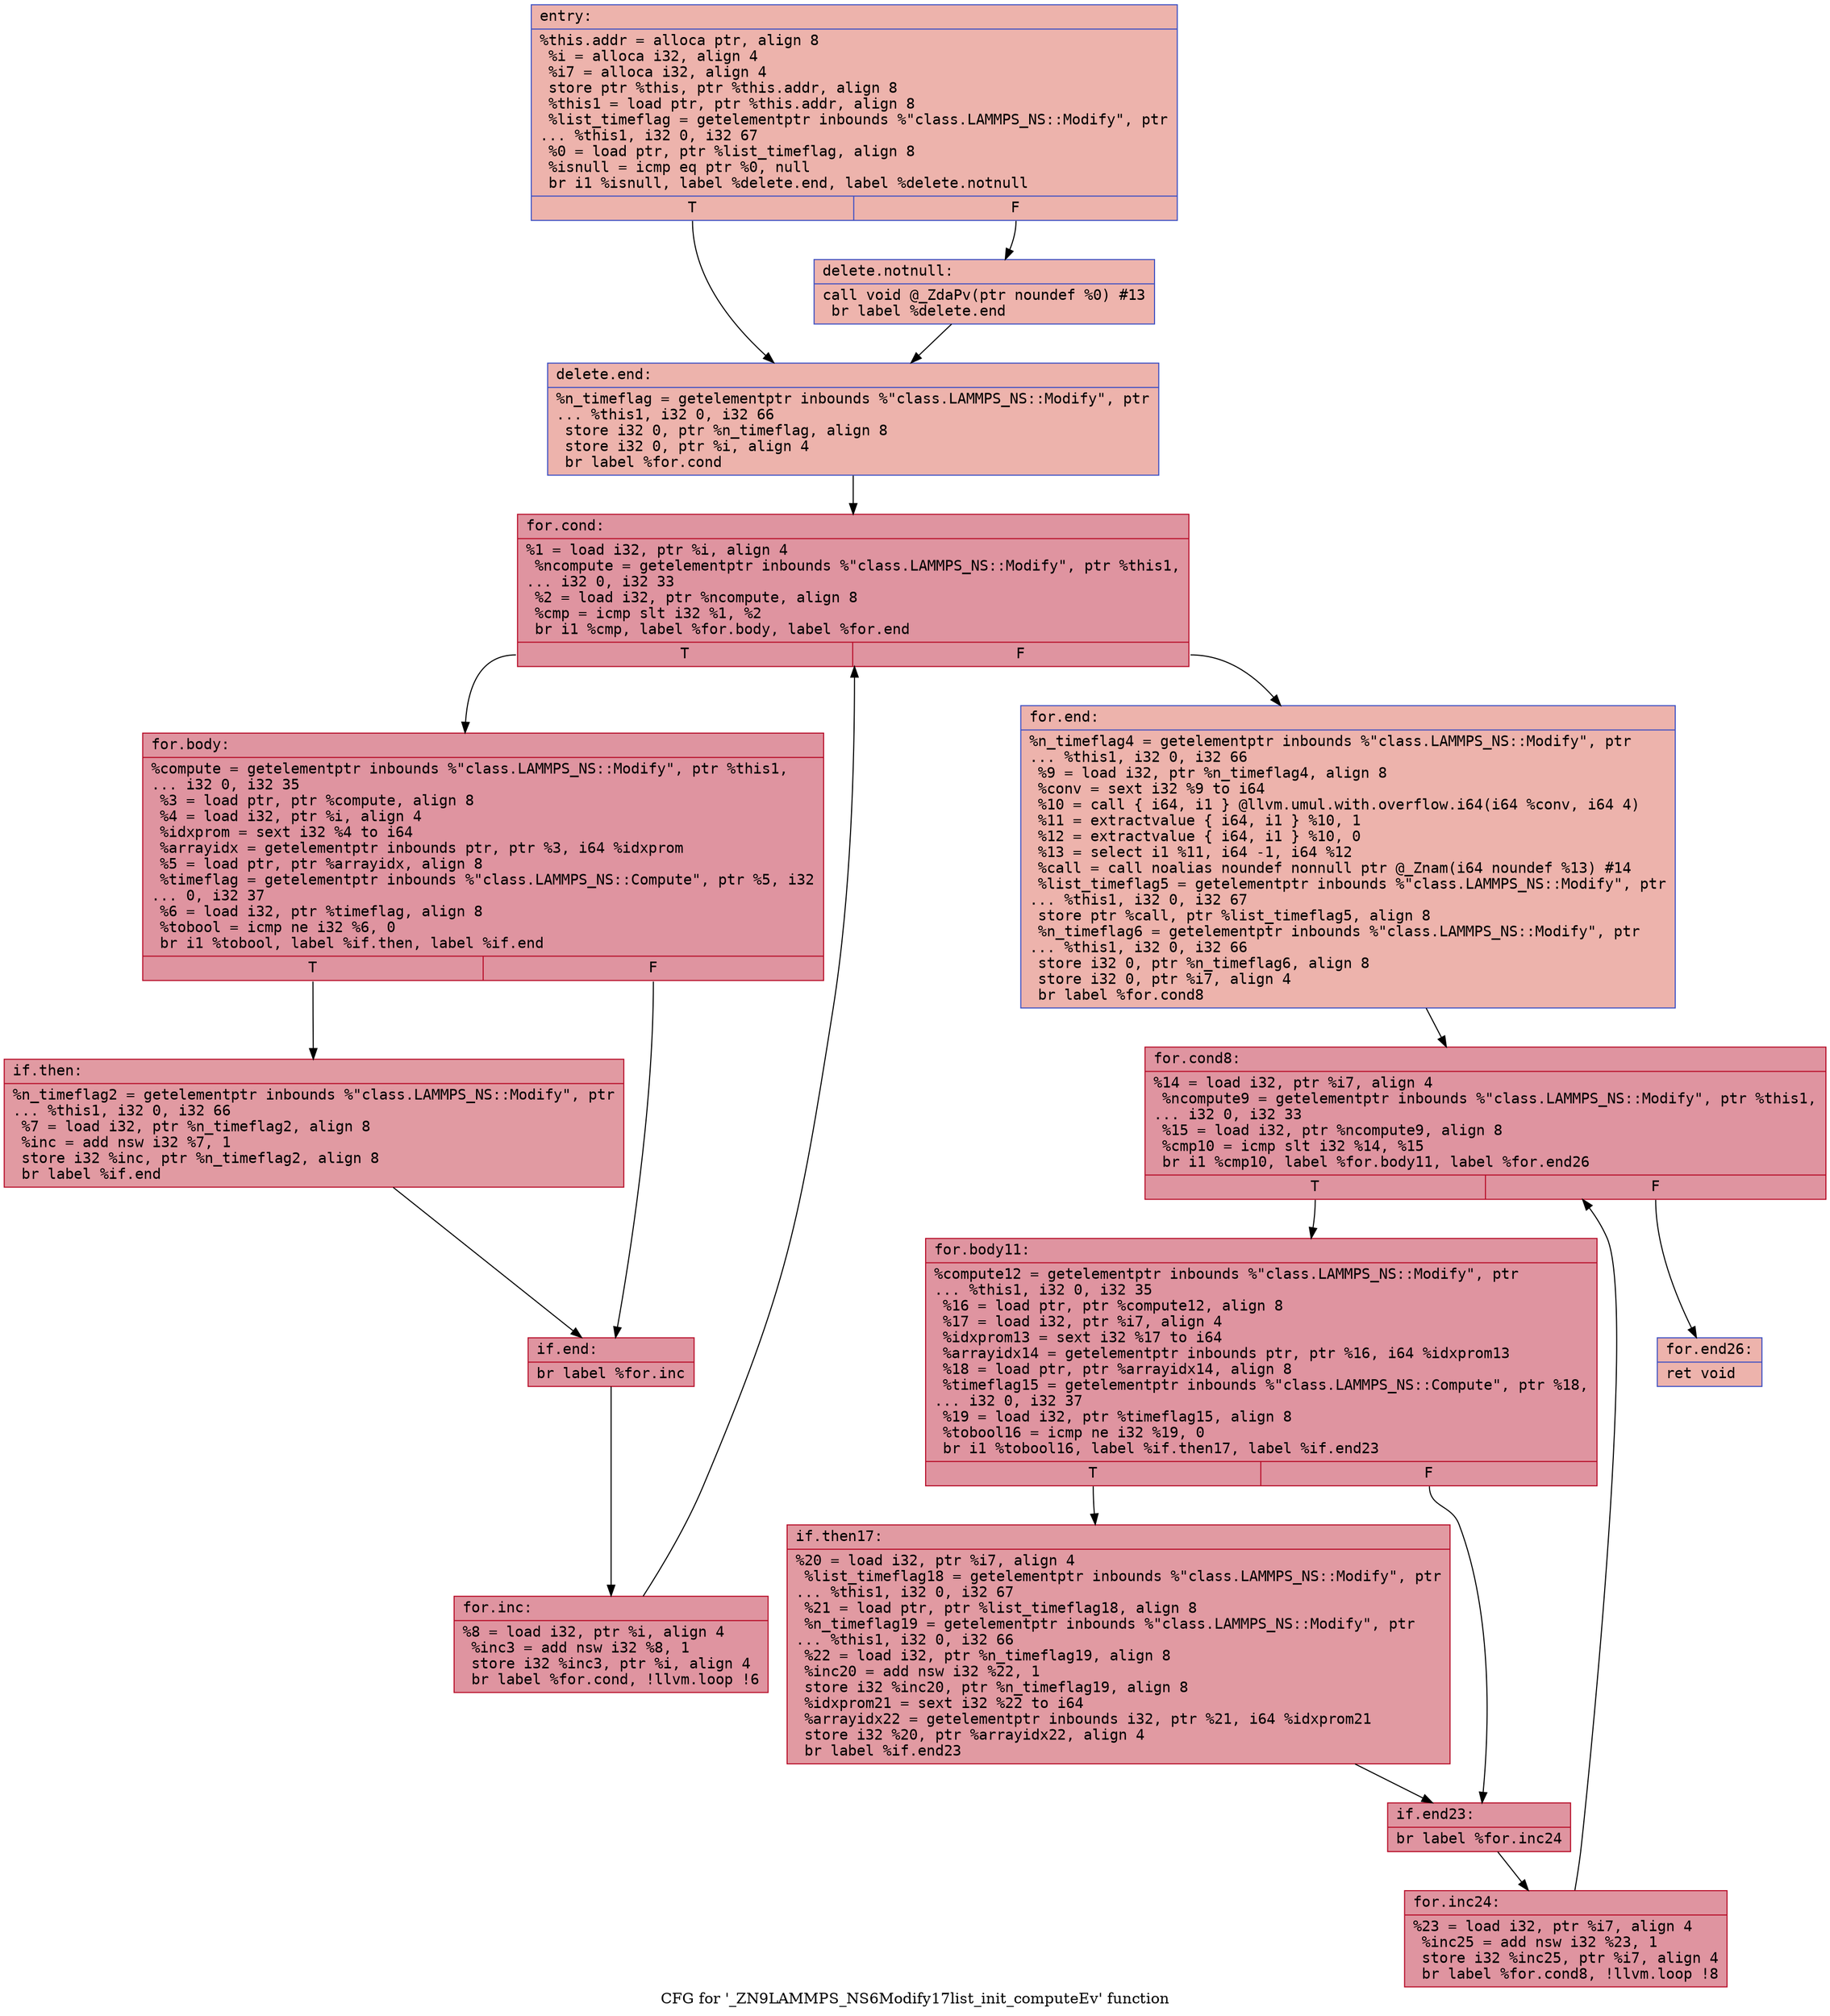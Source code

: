 digraph "CFG for '_ZN9LAMMPS_NS6Modify17list_init_computeEv' function" {
	label="CFG for '_ZN9LAMMPS_NS6Modify17list_init_computeEv' function";

	Node0x561f16299d00 [shape=record,color="#3d50c3ff", style=filled, fillcolor="#d6524470" fontname="Courier",label="{entry:\l|  %this.addr = alloca ptr, align 8\l  %i = alloca i32, align 4\l  %i7 = alloca i32, align 4\l  store ptr %this, ptr %this.addr, align 8\l  %this1 = load ptr, ptr %this.addr, align 8\l  %list_timeflag = getelementptr inbounds %\"class.LAMMPS_NS::Modify\", ptr\l... %this1, i32 0, i32 67\l  %0 = load ptr, ptr %list_timeflag, align 8\l  %isnull = icmp eq ptr %0, null\l  br i1 %isnull, label %delete.end, label %delete.notnull\l|{<s0>T|<s1>F}}"];
	Node0x561f16299d00:s0 -> Node0x561f1629a200[tooltip="entry -> delete.end\nProbability 37.50%" ];
	Node0x561f16299d00:s1 -> Node0x561f1629a280[tooltip="entry -> delete.notnull\nProbability 62.50%" ];
	Node0x561f1629a280 [shape=record,color="#3d50c3ff", style=filled, fillcolor="#d8564670" fontname="Courier",label="{delete.notnull:\l|  call void @_ZdaPv(ptr noundef %0) #13\l  br label %delete.end\l}"];
	Node0x561f1629a280 -> Node0x561f1629a200[tooltip="delete.notnull -> delete.end\nProbability 100.00%" ];
	Node0x561f1629a200 [shape=record,color="#3d50c3ff", style=filled, fillcolor="#d6524470" fontname="Courier",label="{delete.end:\l|  %n_timeflag = getelementptr inbounds %\"class.LAMMPS_NS::Modify\", ptr\l... %this1, i32 0, i32 66\l  store i32 0, ptr %n_timeflag, align 8\l  store i32 0, ptr %i, align 4\l  br label %for.cond\l}"];
	Node0x561f1629a200 -> Node0x561f1629a780[tooltip="delete.end -> for.cond\nProbability 100.00%" ];
	Node0x561f1629a780 [shape=record,color="#b70d28ff", style=filled, fillcolor="#b70d2870" fontname="Courier",label="{for.cond:\l|  %1 = load i32, ptr %i, align 4\l  %ncompute = getelementptr inbounds %\"class.LAMMPS_NS::Modify\", ptr %this1,\l... i32 0, i32 33\l  %2 = load i32, ptr %ncompute, align 8\l  %cmp = icmp slt i32 %1, %2\l  br i1 %cmp, label %for.body, label %for.end\l|{<s0>T|<s1>F}}"];
	Node0x561f1629a780:s0 -> Node0x561f16299c80[tooltip="for.cond -> for.body\nProbability 96.88%" ];
	Node0x561f1629a780:s1 -> Node0x561f1629ac40[tooltip="for.cond -> for.end\nProbability 3.12%" ];
	Node0x561f16299c80 [shape=record,color="#b70d28ff", style=filled, fillcolor="#b70d2870" fontname="Courier",label="{for.body:\l|  %compute = getelementptr inbounds %\"class.LAMMPS_NS::Modify\", ptr %this1,\l... i32 0, i32 35\l  %3 = load ptr, ptr %compute, align 8\l  %4 = load i32, ptr %i, align 4\l  %idxprom = sext i32 %4 to i64\l  %arrayidx = getelementptr inbounds ptr, ptr %3, i64 %idxprom\l  %5 = load ptr, ptr %arrayidx, align 8\l  %timeflag = getelementptr inbounds %\"class.LAMMPS_NS::Compute\", ptr %5, i32\l... 0, i32 37\l  %6 = load i32, ptr %timeflag, align 8\l  %tobool = icmp ne i32 %6, 0\l  br i1 %tobool, label %if.then, label %if.end\l|{<s0>T|<s1>F}}"];
	Node0x561f16299c80:s0 -> Node0x561f1629b340[tooltip="for.body -> if.then\nProbability 62.50%" ];
	Node0x561f16299c80:s1 -> Node0x561f1629b3b0[tooltip="for.body -> if.end\nProbability 37.50%" ];
	Node0x561f1629b340 [shape=record,color="#b70d28ff", style=filled, fillcolor="#bb1b2c70" fontname="Courier",label="{if.then:\l|  %n_timeflag2 = getelementptr inbounds %\"class.LAMMPS_NS::Modify\", ptr\l... %this1, i32 0, i32 66\l  %7 = load i32, ptr %n_timeflag2, align 8\l  %inc = add nsw i32 %7, 1\l  store i32 %inc, ptr %n_timeflag2, align 8\l  br label %if.end\l}"];
	Node0x561f1629b340 -> Node0x561f1629b3b0[tooltip="if.then -> if.end\nProbability 100.00%" ];
	Node0x561f1629b3b0 [shape=record,color="#b70d28ff", style=filled, fillcolor="#b70d2870" fontname="Courier",label="{if.end:\l|  br label %for.inc\l}"];
	Node0x561f1629b3b0 -> Node0x561f1629aaf0[tooltip="if.end -> for.inc\nProbability 100.00%" ];
	Node0x561f1629aaf0 [shape=record,color="#b70d28ff", style=filled, fillcolor="#b70d2870" fontname="Courier",label="{for.inc:\l|  %8 = load i32, ptr %i, align 4\l  %inc3 = add nsw i32 %8, 1\l  store i32 %inc3, ptr %i, align 4\l  br label %for.cond, !llvm.loop !6\l}"];
	Node0x561f1629aaf0 -> Node0x561f1629a780[tooltip="for.inc -> for.cond\nProbability 100.00%" ];
	Node0x561f1629ac40 [shape=record,color="#3d50c3ff", style=filled, fillcolor="#d6524470" fontname="Courier",label="{for.end:\l|  %n_timeflag4 = getelementptr inbounds %\"class.LAMMPS_NS::Modify\", ptr\l... %this1, i32 0, i32 66\l  %9 = load i32, ptr %n_timeflag4, align 8\l  %conv = sext i32 %9 to i64\l  %10 = call \{ i64, i1 \} @llvm.umul.with.overflow.i64(i64 %conv, i64 4)\l  %11 = extractvalue \{ i64, i1 \} %10, 1\l  %12 = extractvalue \{ i64, i1 \} %10, 0\l  %13 = select i1 %11, i64 -1, i64 %12\l  %call = call noalias noundef nonnull ptr @_Znam(i64 noundef %13) #14\l  %list_timeflag5 = getelementptr inbounds %\"class.LAMMPS_NS::Modify\", ptr\l... %this1, i32 0, i32 67\l  store ptr %call, ptr %list_timeflag5, align 8\l  %n_timeflag6 = getelementptr inbounds %\"class.LAMMPS_NS::Modify\", ptr\l... %this1, i32 0, i32 66\l  store i32 0, ptr %n_timeflag6, align 8\l  store i32 0, ptr %i7, align 4\l  br label %for.cond8\l}"];
	Node0x561f1629ac40 -> Node0x561f1629c740[tooltip="for.end -> for.cond8\nProbability 100.00%" ];
	Node0x561f1629c740 [shape=record,color="#b70d28ff", style=filled, fillcolor="#b70d2870" fontname="Courier",label="{for.cond8:\l|  %14 = load i32, ptr %i7, align 4\l  %ncompute9 = getelementptr inbounds %\"class.LAMMPS_NS::Modify\", ptr %this1,\l... i32 0, i32 33\l  %15 = load i32, ptr %ncompute9, align 8\l  %cmp10 = icmp slt i32 %14, %15\l  br i1 %cmp10, label %for.body11, label %for.end26\l|{<s0>T|<s1>F}}"];
	Node0x561f1629c740:s0 -> Node0x561f1629cad0[tooltip="for.cond8 -> for.body11\nProbability 96.88%" ];
	Node0x561f1629c740:s1 -> Node0x561f1629cb50[tooltip="for.cond8 -> for.end26\nProbability 3.12%" ];
	Node0x561f1629cad0 [shape=record,color="#b70d28ff", style=filled, fillcolor="#b70d2870" fontname="Courier",label="{for.body11:\l|  %compute12 = getelementptr inbounds %\"class.LAMMPS_NS::Modify\", ptr\l... %this1, i32 0, i32 35\l  %16 = load ptr, ptr %compute12, align 8\l  %17 = load i32, ptr %i7, align 4\l  %idxprom13 = sext i32 %17 to i64\l  %arrayidx14 = getelementptr inbounds ptr, ptr %16, i64 %idxprom13\l  %18 = load ptr, ptr %arrayidx14, align 8\l  %timeflag15 = getelementptr inbounds %\"class.LAMMPS_NS::Compute\", ptr %18,\l... i32 0, i32 37\l  %19 = load i32, ptr %timeflag15, align 8\l  %tobool16 = icmp ne i32 %19, 0\l  br i1 %tobool16, label %if.then17, label %if.end23\l|{<s0>T|<s1>F}}"];
	Node0x561f1629cad0:s0 -> Node0x561f1629d290[tooltip="for.body11 -> if.then17\nProbability 62.50%" ];
	Node0x561f1629cad0:s1 -> Node0x561f1629d310[tooltip="for.body11 -> if.end23\nProbability 37.50%" ];
	Node0x561f1629d290 [shape=record,color="#b70d28ff", style=filled, fillcolor="#bb1b2c70" fontname="Courier",label="{if.then17:\l|  %20 = load i32, ptr %i7, align 4\l  %list_timeflag18 = getelementptr inbounds %\"class.LAMMPS_NS::Modify\", ptr\l... %this1, i32 0, i32 67\l  %21 = load ptr, ptr %list_timeflag18, align 8\l  %n_timeflag19 = getelementptr inbounds %\"class.LAMMPS_NS::Modify\", ptr\l... %this1, i32 0, i32 66\l  %22 = load i32, ptr %n_timeflag19, align 8\l  %inc20 = add nsw i32 %22, 1\l  store i32 %inc20, ptr %n_timeflag19, align 8\l  %idxprom21 = sext i32 %22 to i64\l  %arrayidx22 = getelementptr inbounds i32, ptr %21, i64 %idxprom21\l  store i32 %20, ptr %arrayidx22, align 4\l  br label %if.end23\l}"];
	Node0x561f1629d290 -> Node0x561f1629d310[tooltip="if.then17 -> if.end23\nProbability 100.00%" ];
	Node0x561f1629d310 [shape=record,color="#b70d28ff", style=filled, fillcolor="#b70d2870" fontname="Courier",label="{if.end23:\l|  br label %for.inc24\l}"];
	Node0x561f1629d310 -> Node0x561f1629b800[tooltip="if.end23 -> for.inc24\nProbability 100.00%" ];
	Node0x561f1629b800 [shape=record,color="#b70d28ff", style=filled, fillcolor="#b70d2870" fontname="Courier",label="{for.inc24:\l|  %23 = load i32, ptr %i7, align 4\l  %inc25 = add nsw i32 %23, 1\l  store i32 %inc25, ptr %i7, align 4\l  br label %for.cond8, !llvm.loop !8\l}"];
	Node0x561f1629b800 -> Node0x561f1629c740[tooltip="for.inc24 -> for.cond8\nProbability 100.00%" ];
	Node0x561f1629cb50 [shape=record,color="#3d50c3ff", style=filled, fillcolor="#d6524470" fontname="Courier",label="{for.end26:\l|  ret void\l}"];
}
